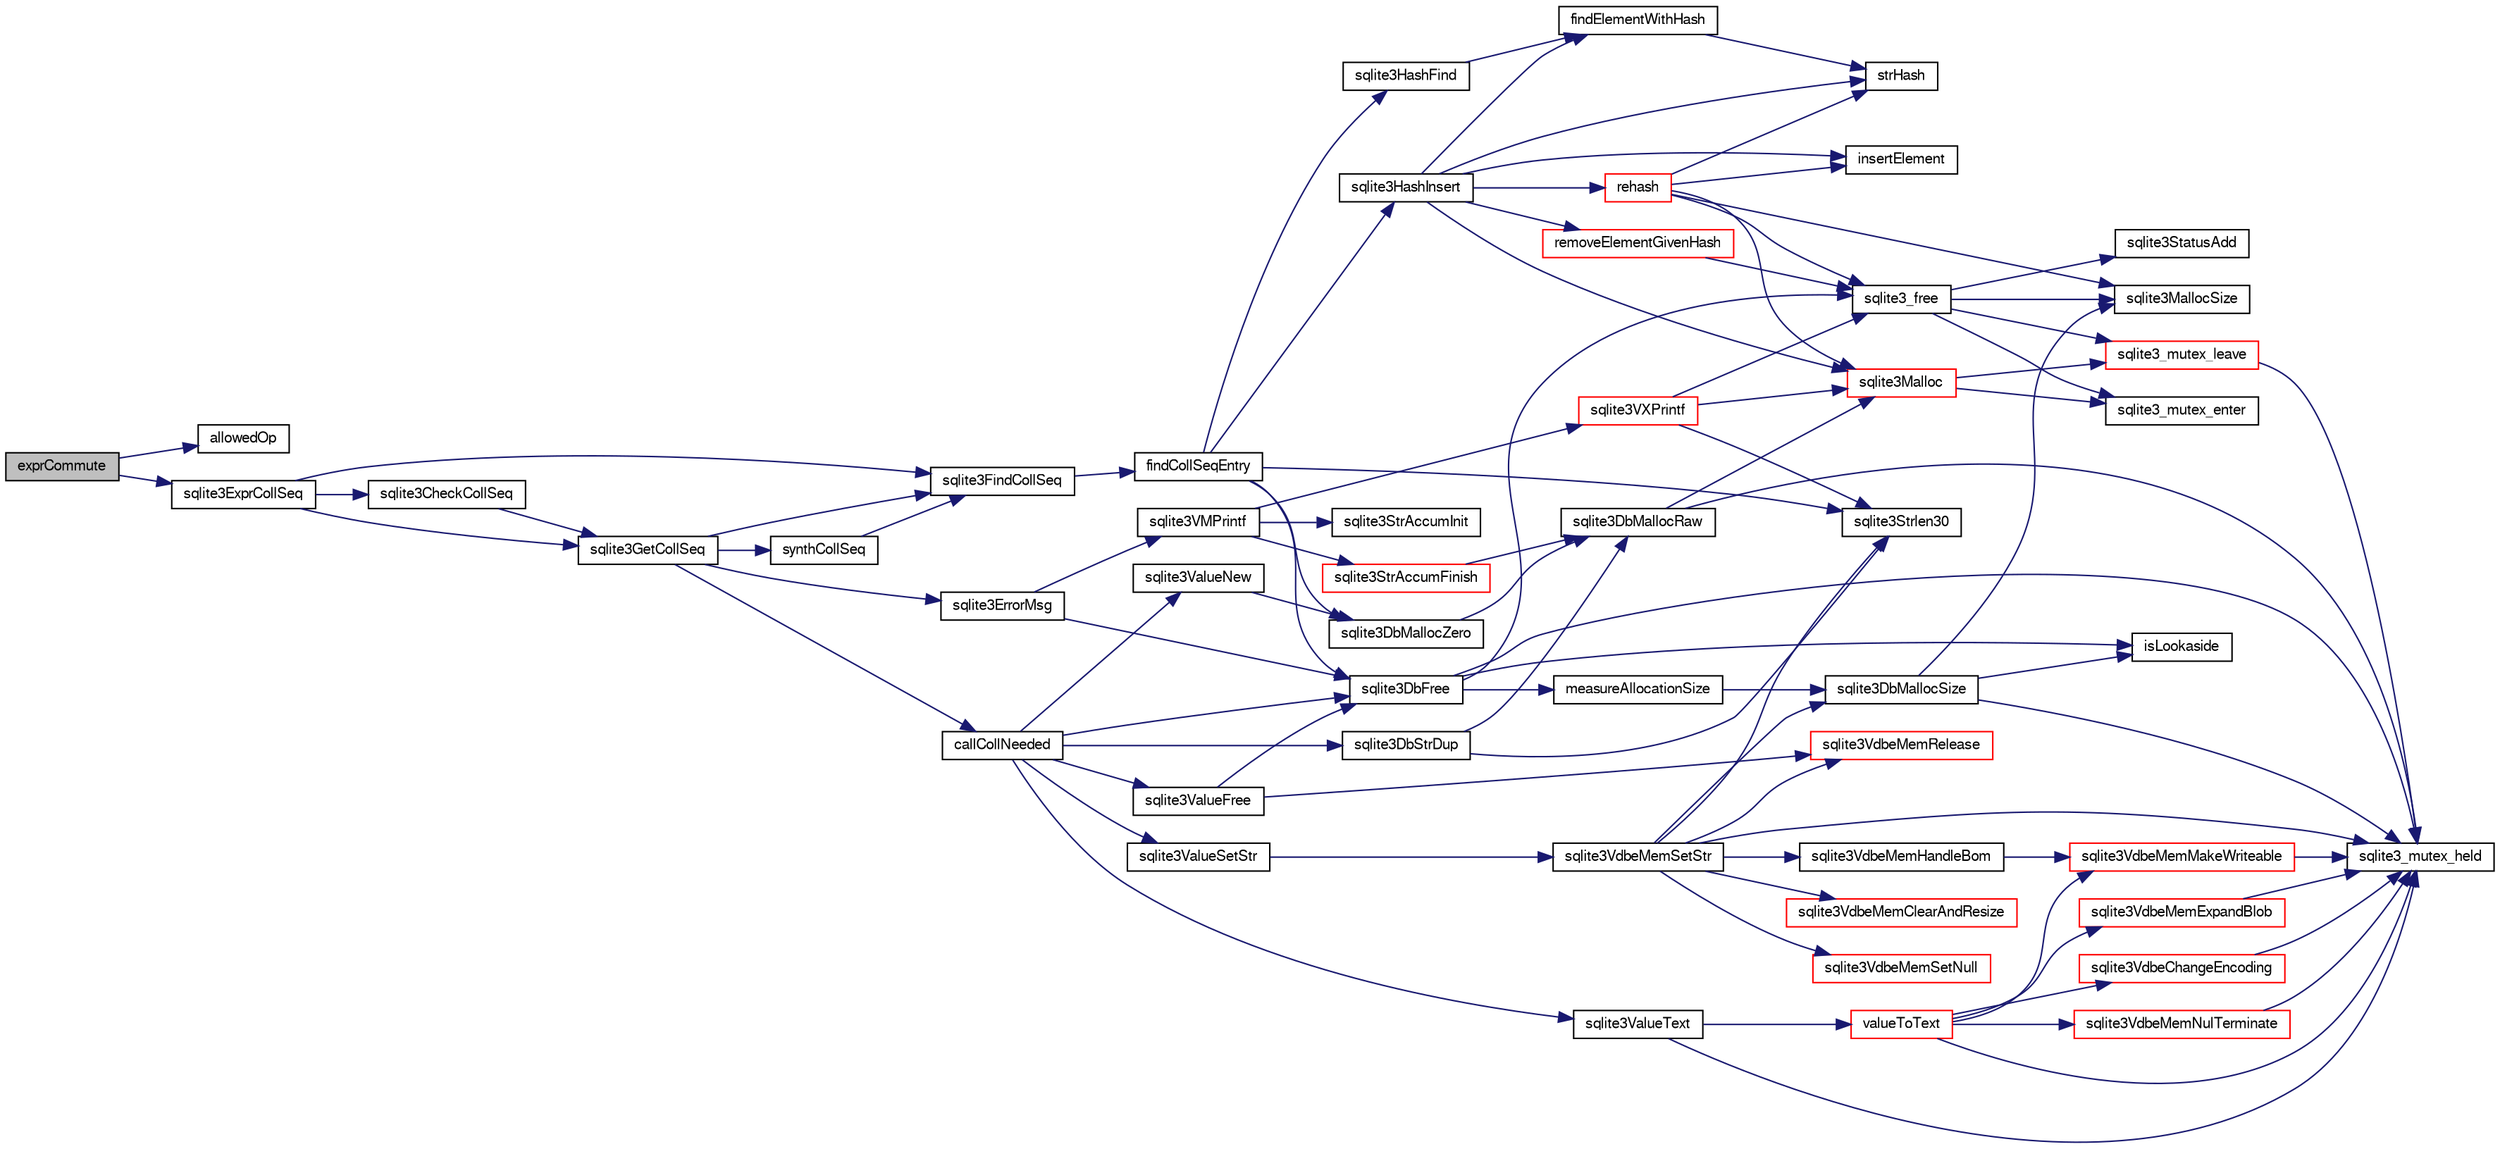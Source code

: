 digraph "exprCommute"
{
  edge [fontname="FreeSans",fontsize="10",labelfontname="FreeSans",labelfontsize="10"];
  node [fontname="FreeSans",fontsize="10",shape=record];
  rankdir="LR";
  Node105857 [label="exprCommute",height=0.2,width=0.4,color="black", fillcolor="grey75", style="filled", fontcolor="black"];
  Node105857 -> Node105858 [color="midnightblue",fontsize="10",style="solid",fontname="FreeSans"];
  Node105858 [label="allowedOp",height=0.2,width=0.4,color="black", fillcolor="white", style="filled",URL="$sqlite3_8c.html#a9cb0a678e7e89071cde7e9ad6a5b6aef"];
  Node105857 -> Node105859 [color="midnightblue",fontsize="10",style="solid",fontname="FreeSans"];
  Node105859 [label="sqlite3ExprCollSeq",height=0.2,width=0.4,color="black", fillcolor="white", style="filled",URL="$sqlite3_8c.html#af36e271ed5ce13d4f2d088a766529574"];
  Node105859 -> Node105860 [color="midnightblue",fontsize="10",style="solid",fontname="FreeSans"];
  Node105860 [label="sqlite3GetCollSeq",height=0.2,width=0.4,color="black", fillcolor="white", style="filled",URL="$sqlite3_8c.html#a4ed2e10e20f9616894d068c6c73c3134"];
  Node105860 -> Node105861 [color="midnightblue",fontsize="10",style="solid",fontname="FreeSans"];
  Node105861 [label="sqlite3FindCollSeq",height=0.2,width=0.4,color="black", fillcolor="white", style="filled",URL="$sqlite3_8c.html#ac4f91d39f24a6435de12698fdb16bc14"];
  Node105861 -> Node105862 [color="midnightblue",fontsize="10",style="solid",fontname="FreeSans"];
  Node105862 [label="findCollSeqEntry",height=0.2,width=0.4,color="black", fillcolor="white", style="filled",URL="$sqlite3_8c.html#aaf9ae07c81dca508e137b5880e94aa98"];
  Node105862 -> Node105863 [color="midnightblue",fontsize="10",style="solid",fontname="FreeSans"];
  Node105863 [label="sqlite3HashFind",height=0.2,width=0.4,color="black", fillcolor="white", style="filled",URL="$sqlite3_8c.html#a8ca124229470a66b4c9c141ded48e2aa"];
  Node105863 -> Node105864 [color="midnightblue",fontsize="10",style="solid",fontname="FreeSans"];
  Node105864 [label="findElementWithHash",height=0.2,width=0.4,color="black", fillcolor="white", style="filled",URL="$sqlite3_8c.html#a75c0f574fa5d51702434c6e980d57d7f"];
  Node105864 -> Node105865 [color="midnightblue",fontsize="10",style="solid",fontname="FreeSans"];
  Node105865 [label="strHash",height=0.2,width=0.4,color="black", fillcolor="white", style="filled",URL="$sqlite3_8c.html#ad7193605dadc27cf291d54e15bdd011d"];
  Node105862 -> Node105866 [color="midnightblue",fontsize="10",style="solid",fontname="FreeSans"];
  Node105866 [label="sqlite3Strlen30",height=0.2,width=0.4,color="black", fillcolor="white", style="filled",URL="$sqlite3_8c.html#a3dcd80ba41f1a308193dee74857b62a7"];
  Node105862 -> Node105867 [color="midnightblue",fontsize="10",style="solid",fontname="FreeSans"];
  Node105867 [label="sqlite3DbMallocZero",height=0.2,width=0.4,color="black", fillcolor="white", style="filled",URL="$sqlite3_8c.html#a49cfebac9d6067a03442c92af73f33e4"];
  Node105867 -> Node105868 [color="midnightblue",fontsize="10",style="solid",fontname="FreeSans"];
  Node105868 [label="sqlite3DbMallocRaw",height=0.2,width=0.4,color="black", fillcolor="white", style="filled",URL="$sqlite3_8c.html#abbe8be0cf7175e11ddc3e2218fad924e"];
  Node105868 -> Node105869 [color="midnightblue",fontsize="10",style="solid",fontname="FreeSans"];
  Node105869 [label="sqlite3_mutex_held",height=0.2,width=0.4,color="black", fillcolor="white", style="filled",URL="$sqlite3_8c.html#acf77da68932b6bc163c5e68547ecc3e7"];
  Node105868 -> Node105870 [color="midnightblue",fontsize="10",style="solid",fontname="FreeSans"];
  Node105870 [label="sqlite3Malloc",height=0.2,width=0.4,color="red", fillcolor="white", style="filled",URL="$sqlite3_8c.html#a361a2eaa846b1885f123abe46f5d8b2b"];
  Node105870 -> Node105871 [color="midnightblue",fontsize="10",style="solid",fontname="FreeSans"];
  Node105871 [label="sqlite3_mutex_enter",height=0.2,width=0.4,color="black", fillcolor="white", style="filled",URL="$sqlite3_8c.html#a1c12cde690bd89f104de5cbad12a6bf5"];
  Node105870 -> Node105876 [color="midnightblue",fontsize="10",style="solid",fontname="FreeSans"];
  Node105876 [label="sqlite3_mutex_leave",height=0.2,width=0.4,color="red", fillcolor="white", style="filled",URL="$sqlite3_8c.html#a5838d235601dbd3c1fa993555c6bcc93"];
  Node105876 -> Node105869 [color="midnightblue",fontsize="10",style="solid",fontname="FreeSans"];
  Node105862 -> Node105880 [color="midnightblue",fontsize="10",style="solid",fontname="FreeSans"];
  Node105880 [label="sqlite3HashInsert",height=0.2,width=0.4,color="black", fillcolor="white", style="filled",URL="$sqlite3_8c.html#aebbc6c13b3c139d5f3463938f441da3d"];
  Node105880 -> Node105864 [color="midnightblue",fontsize="10",style="solid",fontname="FreeSans"];
  Node105880 -> Node105881 [color="midnightblue",fontsize="10",style="solid",fontname="FreeSans"];
  Node105881 [label="removeElementGivenHash",height=0.2,width=0.4,color="red", fillcolor="white", style="filled",URL="$sqlite3_8c.html#a97ff4ac3846af0f8caf5426adfa2808a"];
  Node105881 -> Node105882 [color="midnightblue",fontsize="10",style="solid",fontname="FreeSans"];
  Node105882 [label="sqlite3_free",height=0.2,width=0.4,color="black", fillcolor="white", style="filled",URL="$sqlite3_8c.html#a6552349e36a8a691af5487999ab09519"];
  Node105882 -> Node105871 [color="midnightblue",fontsize="10",style="solid",fontname="FreeSans"];
  Node105882 -> Node105879 [color="midnightblue",fontsize="10",style="solid",fontname="FreeSans"];
  Node105879 [label="sqlite3StatusAdd",height=0.2,width=0.4,color="black", fillcolor="white", style="filled",URL="$sqlite3_8c.html#afa029f93586aeab4cc85360905dae9cd"];
  Node105882 -> Node105878 [color="midnightblue",fontsize="10",style="solid",fontname="FreeSans"];
  Node105878 [label="sqlite3MallocSize",height=0.2,width=0.4,color="black", fillcolor="white", style="filled",URL="$sqlite3_8c.html#acf5d2a5f35270bafb050bd2def576955"];
  Node105882 -> Node105876 [color="midnightblue",fontsize="10",style="solid",fontname="FreeSans"];
  Node105880 -> Node105870 [color="midnightblue",fontsize="10",style="solid",fontname="FreeSans"];
  Node105880 -> Node105884 [color="midnightblue",fontsize="10",style="solid",fontname="FreeSans"];
  Node105884 [label="rehash",height=0.2,width=0.4,color="red", fillcolor="white", style="filled",URL="$sqlite3_8c.html#a4851529638f6c7af16239ee6e2dcc628"];
  Node105884 -> Node105870 [color="midnightblue",fontsize="10",style="solid",fontname="FreeSans"];
  Node105884 -> Node105882 [color="midnightblue",fontsize="10",style="solid",fontname="FreeSans"];
  Node105884 -> Node105878 [color="midnightblue",fontsize="10",style="solid",fontname="FreeSans"];
  Node105884 -> Node105865 [color="midnightblue",fontsize="10",style="solid",fontname="FreeSans"];
  Node105884 -> Node106152 [color="midnightblue",fontsize="10",style="solid",fontname="FreeSans"];
  Node106152 [label="insertElement",height=0.2,width=0.4,color="black", fillcolor="white", style="filled",URL="$sqlite3_8c.html#a011f717fc5c46f03d78bf81b6714e0ee"];
  Node105880 -> Node105865 [color="midnightblue",fontsize="10",style="solid",fontname="FreeSans"];
  Node105880 -> Node106152 [color="midnightblue",fontsize="10",style="solid",fontname="FreeSans"];
  Node105862 -> Node105897 [color="midnightblue",fontsize="10",style="solid",fontname="FreeSans"];
  Node105897 [label="sqlite3DbFree",height=0.2,width=0.4,color="black", fillcolor="white", style="filled",URL="$sqlite3_8c.html#ac70ab821a6607b4a1b909582dc37a069"];
  Node105897 -> Node105869 [color="midnightblue",fontsize="10",style="solid",fontname="FreeSans"];
  Node105897 -> Node105898 [color="midnightblue",fontsize="10",style="solid",fontname="FreeSans"];
  Node105898 [label="measureAllocationSize",height=0.2,width=0.4,color="black", fillcolor="white", style="filled",URL="$sqlite3_8c.html#a45731e644a22fdb756e2b6337224217a"];
  Node105898 -> Node105899 [color="midnightblue",fontsize="10",style="solid",fontname="FreeSans"];
  Node105899 [label="sqlite3DbMallocSize",height=0.2,width=0.4,color="black", fillcolor="white", style="filled",URL="$sqlite3_8c.html#aa397e5a8a03495203a0767abf0a71f86"];
  Node105899 -> Node105878 [color="midnightblue",fontsize="10",style="solid",fontname="FreeSans"];
  Node105899 -> Node105869 [color="midnightblue",fontsize="10",style="solid",fontname="FreeSans"];
  Node105899 -> Node105900 [color="midnightblue",fontsize="10",style="solid",fontname="FreeSans"];
  Node105900 [label="isLookaside",height=0.2,width=0.4,color="black", fillcolor="white", style="filled",URL="$sqlite3_8c.html#a770fa05ff9717b75e16f4d968a77b897"];
  Node105897 -> Node105900 [color="midnightblue",fontsize="10",style="solid",fontname="FreeSans"];
  Node105897 -> Node105882 [color="midnightblue",fontsize="10",style="solid",fontname="FreeSans"];
  Node105860 -> Node106153 [color="midnightblue",fontsize="10",style="solid",fontname="FreeSans"];
  Node106153 [label="callCollNeeded",height=0.2,width=0.4,color="black", fillcolor="white", style="filled",URL="$sqlite3_8c.html#a4b69d70c8956d161ab4ec05d87ae1054"];
  Node106153 -> Node106154 [color="midnightblue",fontsize="10",style="solid",fontname="FreeSans"];
  Node106154 [label="sqlite3DbStrDup",height=0.2,width=0.4,color="black", fillcolor="white", style="filled",URL="$sqlite3_8c.html#a0ec4772ee6de7316ecd1e6cabb1beeef"];
  Node106154 -> Node105866 [color="midnightblue",fontsize="10",style="solid",fontname="FreeSans"];
  Node106154 -> Node105868 [color="midnightblue",fontsize="10",style="solid",fontname="FreeSans"];
  Node106153 -> Node105897 [color="midnightblue",fontsize="10",style="solid",fontname="FreeSans"];
  Node106153 -> Node106155 [color="midnightblue",fontsize="10",style="solid",fontname="FreeSans"];
  Node106155 [label="sqlite3ValueNew",height=0.2,width=0.4,color="black", fillcolor="white", style="filled",URL="$sqlite3_8c.html#ad40a378778daff2d574bec905e35828b"];
  Node106155 -> Node105867 [color="midnightblue",fontsize="10",style="solid",fontname="FreeSans"];
  Node106153 -> Node106156 [color="midnightblue",fontsize="10",style="solid",fontname="FreeSans"];
  Node106156 [label="sqlite3ValueSetStr",height=0.2,width=0.4,color="black", fillcolor="white", style="filled",URL="$sqlite3_8c.html#a1fd40749f47941ee97ff6d798e2bc67e"];
  Node106156 -> Node105989 [color="midnightblue",fontsize="10",style="solid",fontname="FreeSans"];
  Node105989 [label="sqlite3VdbeMemSetStr",height=0.2,width=0.4,color="black", fillcolor="white", style="filled",URL="$sqlite3_8c.html#a9697bec7c3b512483638ea3646191d7d"];
  Node105989 -> Node105869 [color="midnightblue",fontsize="10",style="solid",fontname="FreeSans"];
  Node105989 -> Node105968 [color="midnightblue",fontsize="10",style="solid",fontname="FreeSans"];
  Node105968 [label="sqlite3VdbeMemSetNull",height=0.2,width=0.4,color="red", fillcolor="white", style="filled",URL="$sqlite3_8c.html#ae01092c23aebaf8a3ebdf3954609b410"];
  Node105989 -> Node105866 [color="midnightblue",fontsize="10",style="solid",fontname="FreeSans"];
  Node105989 -> Node105980 [color="midnightblue",fontsize="10",style="solid",fontname="FreeSans"];
  Node105980 [label="sqlite3VdbeMemClearAndResize",height=0.2,width=0.4,color="red", fillcolor="white", style="filled",URL="$sqlite3_8c.html#add082be4aa46084ecdf023cfac898231"];
  Node105989 -> Node105975 [color="midnightblue",fontsize="10",style="solid",fontname="FreeSans"];
  Node105975 [label="sqlite3VdbeMemRelease",height=0.2,width=0.4,color="red", fillcolor="white", style="filled",URL="$sqlite3_8c.html#a90606361dbeba88159fd6ff03fcc10cc"];
  Node105989 -> Node105899 [color="midnightblue",fontsize="10",style="solid",fontname="FreeSans"];
  Node105989 -> Node105990 [color="midnightblue",fontsize="10",style="solid",fontname="FreeSans"];
  Node105990 [label="sqlite3VdbeMemHandleBom",height=0.2,width=0.4,color="black", fillcolor="white", style="filled",URL="$sqlite3_8c.html#a8ac47607e6893715d335a0f6f4b58e3e"];
  Node105990 -> Node105974 [color="midnightblue",fontsize="10",style="solid",fontname="FreeSans"];
  Node105974 [label="sqlite3VdbeMemMakeWriteable",height=0.2,width=0.4,color="red", fillcolor="white", style="filled",URL="$sqlite3_8c.html#afabdd8032205a36c69ad191c6bbb6a34"];
  Node105974 -> Node105869 [color="midnightblue",fontsize="10",style="solid",fontname="FreeSans"];
  Node106153 -> Node105963 [color="midnightblue",fontsize="10",style="solid",fontname="FreeSans"];
  Node105963 [label="sqlite3ValueText",height=0.2,width=0.4,color="black", fillcolor="white", style="filled",URL="$sqlite3_8c.html#ad567a94e52d1adf81f4857fdba00a59b"];
  Node105963 -> Node105869 [color="midnightblue",fontsize="10",style="solid",fontname="FreeSans"];
  Node105963 -> Node105964 [color="midnightblue",fontsize="10",style="solid",fontname="FreeSans"];
  Node105964 [label="valueToText",height=0.2,width=0.4,color="red", fillcolor="white", style="filled",URL="$sqlite3_8c.html#abded1c4848e5c5901949c02af499044c"];
  Node105964 -> Node105869 [color="midnightblue",fontsize="10",style="solid",fontname="FreeSans"];
  Node105964 -> Node105965 [color="midnightblue",fontsize="10",style="solid",fontname="FreeSans"];
  Node105965 [label="sqlite3VdbeMemExpandBlob",height=0.2,width=0.4,color="red", fillcolor="white", style="filled",URL="$sqlite3_8c.html#afa1d06c05f058623f190c05aac4a5c7c"];
  Node105965 -> Node105869 [color="midnightblue",fontsize="10",style="solid",fontname="FreeSans"];
  Node105964 -> Node105972 [color="midnightblue",fontsize="10",style="solid",fontname="FreeSans"];
  Node105972 [label="sqlite3VdbeChangeEncoding",height=0.2,width=0.4,color="red", fillcolor="white", style="filled",URL="$sqlite3_8c.html#aa7cf8e488bf8cf9ec18528f52a40de31"];
  Node105972 -> Node105869 [color="midnightblue",fontsize="10",style="solid",fontname="FreeSans"];
  Node105964 -> Node105974 [color="midnightblue",fontsize="10",style="solid",fontname="FreeSans"];
  Node105964 -> Node105977 [color="midnightblue",fontsize="10",style="solid",fontname="FreeSans"];
  Node105977 [label="sqlite3VdbeMemNulTerminate",height=0.2,width=0.4,color="red", fillcolor="white", style="filled",URL="$sqlite3_8c.html#ad72ffa8a87fad7797ceeca0682df6aa3"];
  Node105977 -> Node105869 [color="midnightblue",fontsize="10",style="solid",fontname="FreeSans"];
  Node106153 -> Node106157 [color="midnightblue",fontsize="10",style="solid",fontname="FreeSans"];
  Node106157 [label="sqlite3ValueFree",height=0.2,width=0.4,color="black", fillcolor="white", style="filled",URL="$sqlite3_8c.html#afeed84c3f344a833d15c7209265dc520"];
  Node106157 -> Node105975 [color="midnightblue",fontsize="10",style="solid",fontname="FreeSans"];
  Node106157 -> Node105897 [color="midnightblue",fontsize="10",style="solid",fontname="FreeSans"];
  Node105860 -> Node106158 [color="midnightblue",fontsize="10",style="solid",fontname="FreeSans"];
  Node106158 [label="synthCollSeq",height=0.2,width=0.4,color="black", fillcolor="white", style="filled",URL="$sqlite3_8c.html#ac89143f2b98a9efb9f18bb326e271063"];
  Node106158 -> Node105861 [color="midnightblue",fontsize="10",style="solid",fontname="FreeSans"];
  Node105860 -> Node106159 [color="midnightblue",fontsize="10",style="solid",fontname="FreeSans"];
  Node106159 [label="sqlite3ErrorMsg",height=0.2,width=0.4,color="black", fillcolor="white", style="filled",URL="$sqlite3_8c.html#aee2798e173651adae0f9c85469f3457d"];
  Node106159 -> Node106134 [color="midnightblue",fontsize="10",style="solid",fontname="FreeSans"];
  Node106134 [label="sqlite3VMPrintf",height=0.2,width=0.4,color="black", fillcolor="white", style="filled",URL="$sqlite3_8c.html#a05535d0982ef06fbc2ee8195ebbae689"];
  Node106134 -> Node105890 [color="midnightblue",fontsize="10",style="solid",fontname="FreeSans"];
  Node105890 [label="sqlite3StrAccumInit",height=0.2,width=0.4,color="black", fillcolor="white", style="filled",URL="$sqlite3_8c.html#aabf95e113b9d54d519cd15a56215f560"];
  Node106134 -> Node105891 [color="midnightblue",fontsize="10",style="solid",fontname="FreeSans"];
  Node105891 [label="sqlite3VXPrintf",height=0.2,width=0.4,color="red", fillcolor="white", style="filled",URL="$sqlite3_8c.html#a63c25806c9bd4a2b76f9a0eb232c6bde"];
  Node105891 -> Node105870 [color="midnightblue",fontsize="10",style="solid",fontname="FreeSans"];
  Node105891 -> Node105866 [color="midnightblue",fontsize="10",style="solid",fontname="FreeSans"];
  Node105891 -> Node105882 [color="midnightblue",fontsize="10",style="solid",fontname="FreeSans"];
  Node106134 -> Node105983 [color="midnightblue",fontsize="10",style="solid",fontname="FreeSans"];
  Node105983 [label="sqlite3StrAccumFinish",height=0.2,width=0.4,color="red", fillcolor="white", style="filled",URL="$sqlite3_8c.html#adb7f26b10ac1b847db6f000ef4c2e2ba"];
  Node105983 -> Node105868 [color="midnightblue",fontsize="10",style="solid",fontname="FreeSans"];
  Node106159 -> Node105897 [color="midnightblue",fontsize="10",style="solid",fontname="FreeSans"];
  Node105859 -> Node105861 [color="midnightblue",fontsize="10",style="solid",fontname="FreeSans"];
  Node105859 -> Node106160 [color="midnightblue",fontsize="10",style="solid",fontname="FreeSans"];
  Node106160 [label="sqlite3CheckCollSeq",height=0.2,width=0.4,color="black", fillcolor="white", style="filled",URL="$sqlite3_8c.html#aaf12fc8e392ea73879ac89207623d813"];
  Node106160 -> Node105860 [color="midnightblue",fontsize="10",style="solid",fontname="FreeSans"];
}
